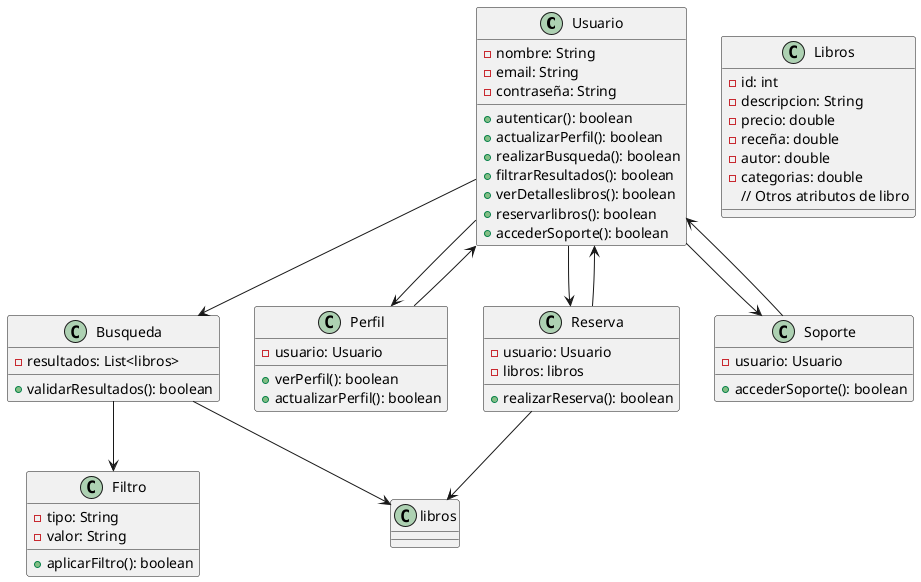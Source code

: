 @startuml

class Usuario {
    - nombre: String
    - email: String
    - contraseña: String
    + autenticar(): boolean
    + actualizarPerfil(): boolean
    + realizarBusqueda(): boolean
    + filtrarResultados(): boolean
    + verDetalleslibros(): boolean
    + reservarlibros(): boolean
    + accederSoporte(): boolean
}

class Libros {
    - id: int
    - descripcion: String
    - precio: double
    - receña: double
    - autor: double
    - categorias: double
    // Otros atributos de libro
}

class Busqueda {
    - resultados: List<libros>
    + validarResultados(): boolean
}

class Filtro {
    - tipo: String
    - valor: String
    + aplicarFiltro(): boolean
}

class Perfil {
    - usuario: Usuario
    + verPerfil(): boolean
    + actualizarPerfil(): boolean
}

class Reserva {
    - usuario: Usuario
    - libros: libros
    + realizarReserva(): boolean
}

class Soporte {
    - usuario: Usuario
    + accederSoporte(): boolean
}

Usuario --> Perfil
Usuario --> Busqueda
Usuario --> Reserva
Usuario --> Soporte
Busqueda --> Filtro
Busqueda --> libros
Perfil --> Usuario
Reserva --> Usuario
Reserva --> libros
Soporte --> Usuario

@enduml